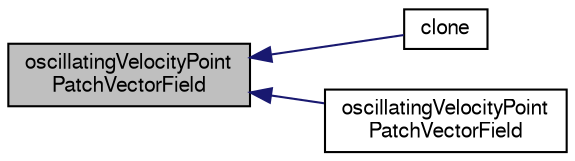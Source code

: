 digraph "oscillatingVelocityPointPatchVectorField"
{
  bgcolor="transparent";
  edge [fontname="FreeSans",fontsize="10",labelfontname="FreeSans",labelfontsize="10"];
  node [fontname="FreeSans",fontsize="10",shape=record];
  rankdir="LR";
  Node1 [label="oscillatingVelocityPoint\lPatchVectorField",height=0.2,width=0.4,color="black", fillcolor="grey75", style="filled", fontcolor="black"];
  Node1 -> Node2 [dir="back",color="midnightblue",fontsize="10",style="solid",fontname="FreeSans"];
  Node2 [label="clone",height=0.2,width=0.4,color="black",URL="$a23406.html#a2b2c553c957fe21f0825383b48d97a39",tooltip="Construct and return a clone. "];
  Node1 -> Node3 [dir="back",color="midnightblue",fontsize="10",style="solid",fontname="FreeSans"];
  Node3 [label="oscillatingVelocityPoint\lPatchVectorField",height=0.2,width=0.4,color="black",URL="$a23406.html#ae9e70a0041e77bfd24804638ab238383",tooltip="Construct from patch, internal field and dictionary. "];
}
